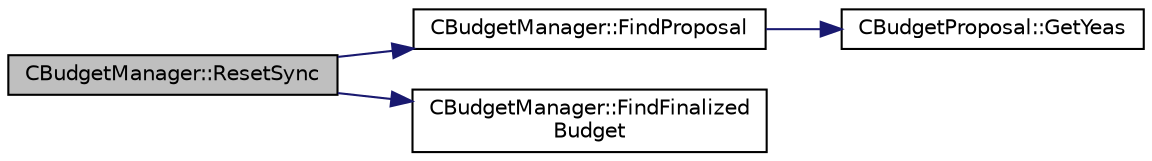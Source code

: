 digraph "CBudgetManager::ResetSync"
{
  edge [fontname="Helvetica",fontsize="10",labelfontname="Helvetica",labelfontsize="10"];
  node [fontname="Helvetica",fontsize="10",shape=record];
  rankdir="LR";
  Node213 [label="CBudgetManager::ResetSync",height=0.2,width=0.4,color="black", fillcolor="grey75", style="filled", fontcolor="black"];
  Node213 -> Node214 [color="midnightblue",fontsize="10",style="solid",fontname="Helvetica"];
  Node214 [label="CBudgetManager::FindProposal",height=0.2,width=0.4,color="black", fillcolor="white", style="filled",URL="$class_c_budget_manager.html#a185f3408172582919cf072835e716373"];
  Node214 -> Node215 [color="midnightblue",fontsize="10",style="solid",fontname="Helvetica"];
  Node215 [label="CBudgetProposal::GetYeas",height=0.2,width=0.4,color="black", fillcolor="white", style="filled",URL="$class_c_budget_proposal.html#afa25c9e366bff2c00ba488ce5d89e0d1"];
  Node213 -> Node216 [color="midnightblue",fontsize="10",style="solid",fontname="Helvetica"];
  Node216 [label="CBudgetManager::FindFinalized\lBudget",height=0.2,width=0.4,color="black", fillcolor="white", style="filled",URL="$class_c_budget_manager.html#a26ebbe767534cce413810d7e7a1bf78c"];
}
